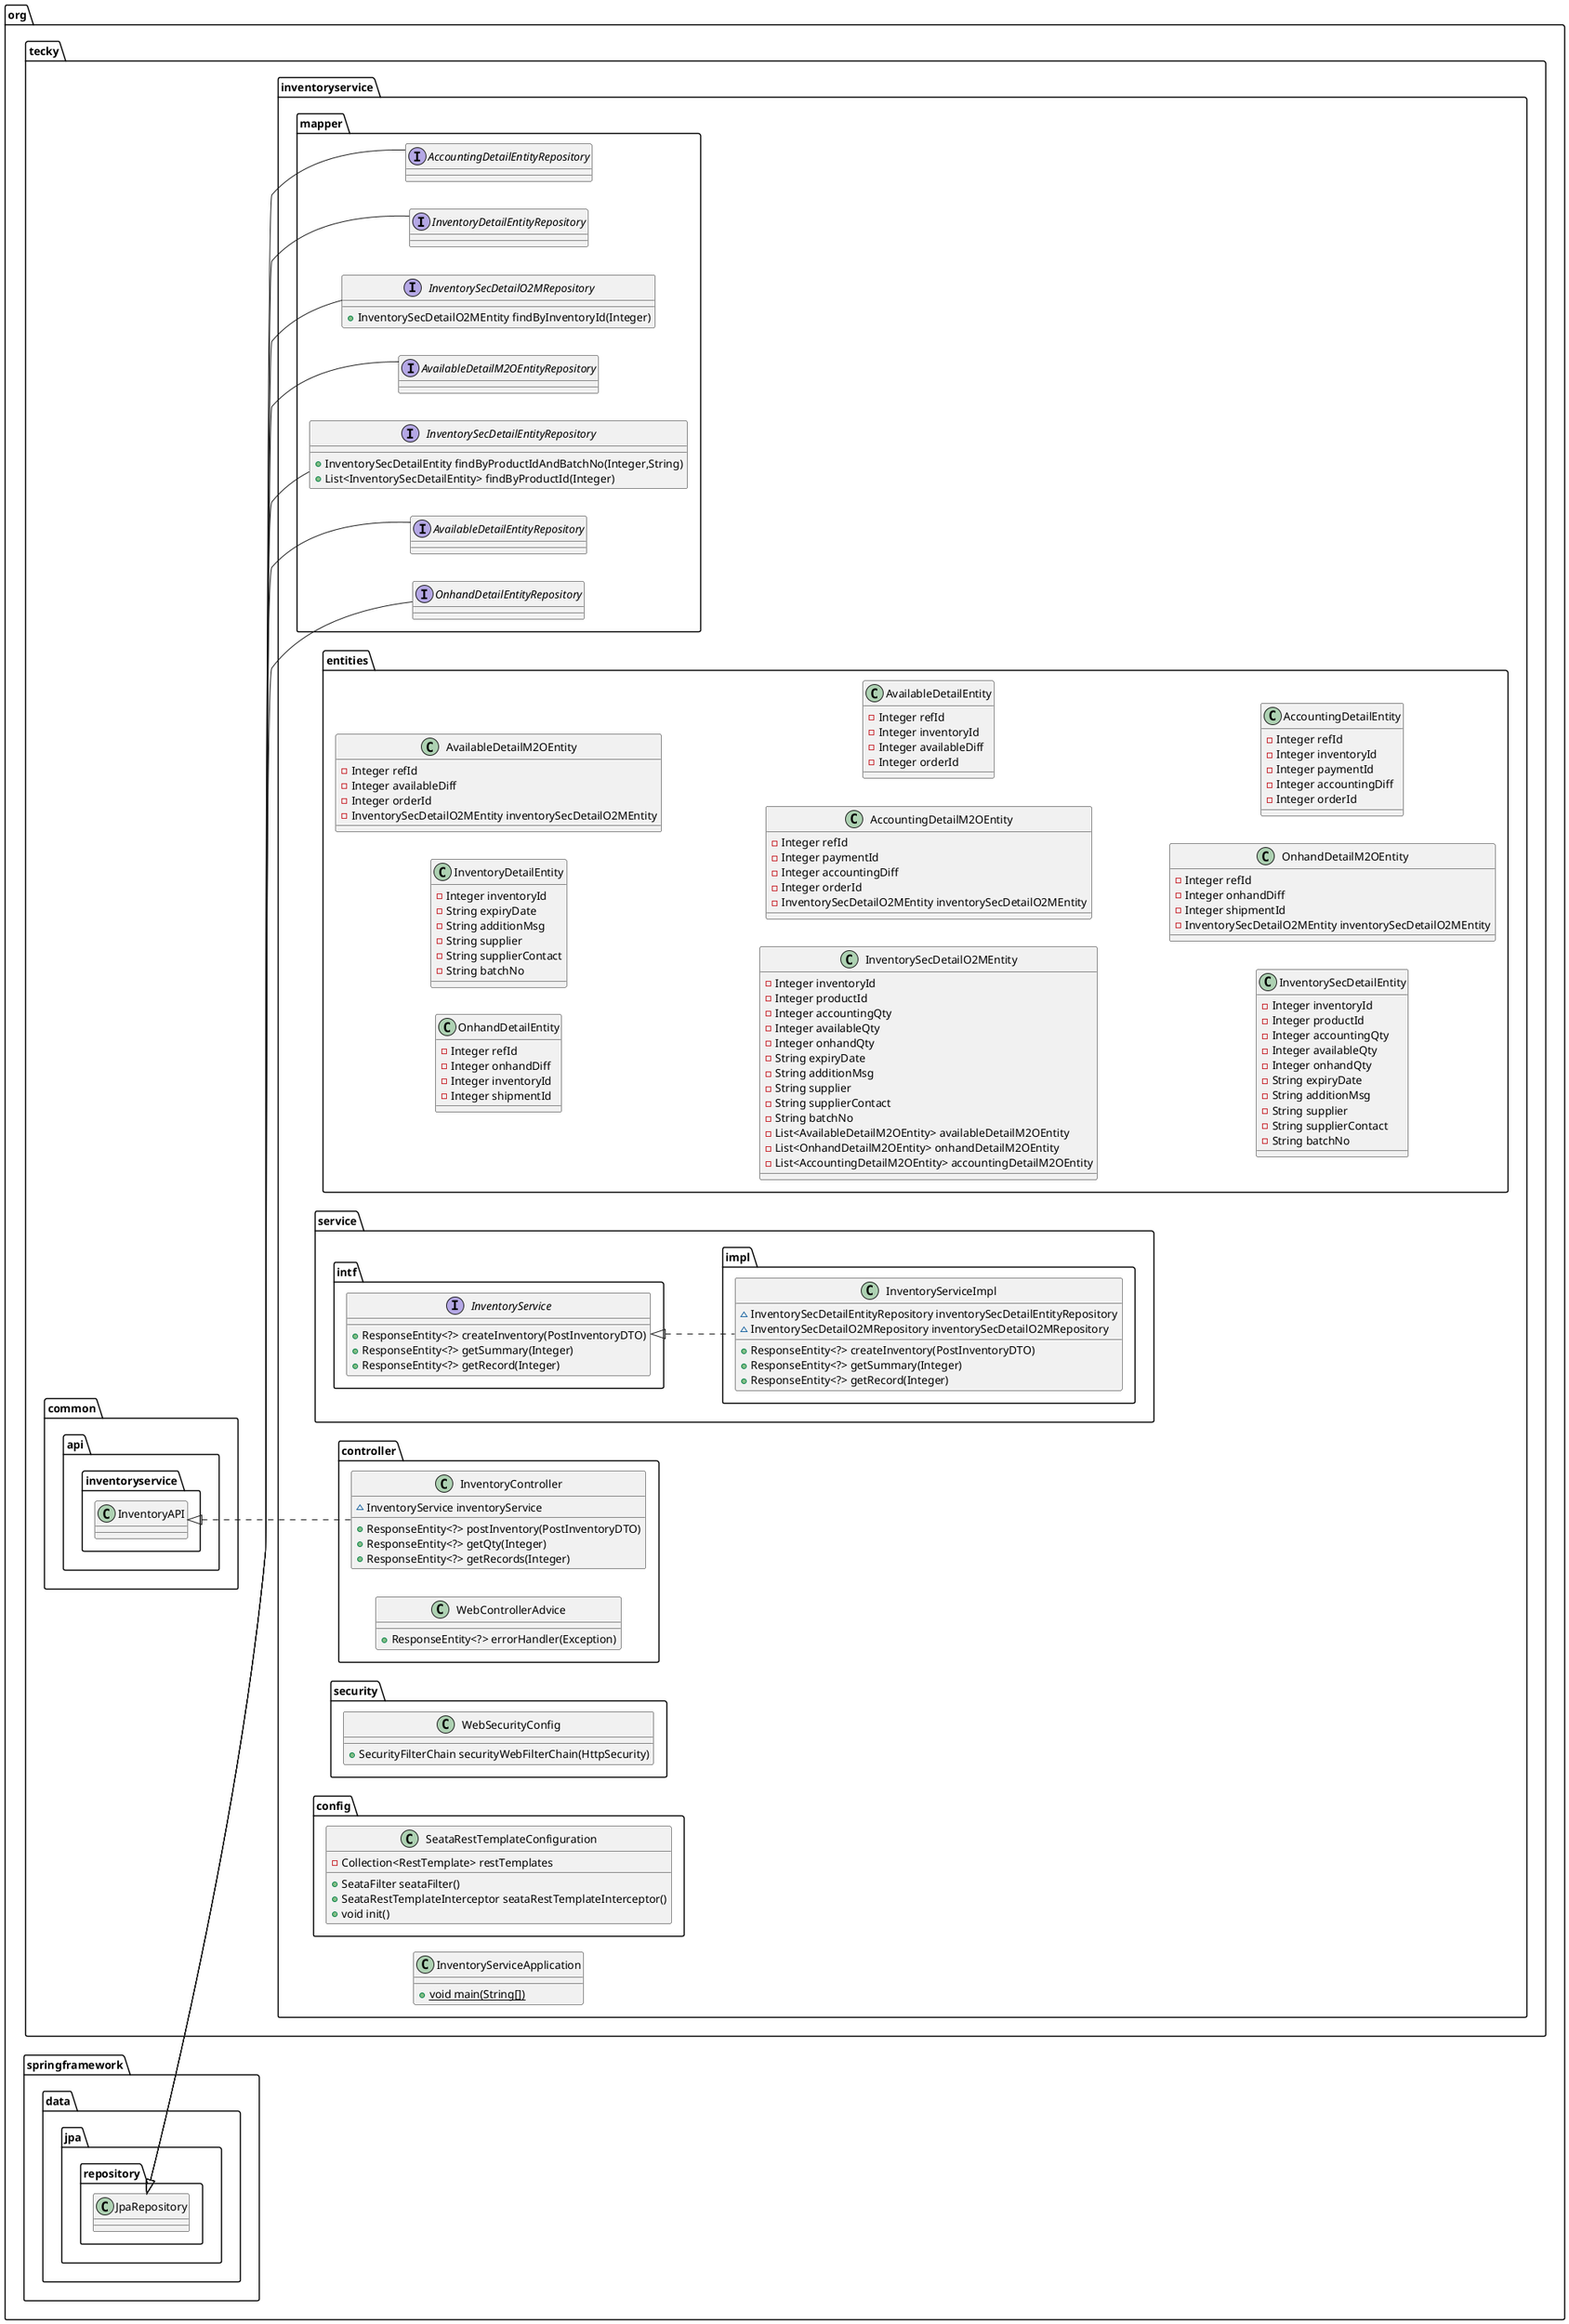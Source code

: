 @startuml
left to right direction
interface org.tecky.inventoryservice.mapper.InventorySecDetailEntityRepository {
+ InventorySecDetailEntity findByProductIdAndBatchNo(Integer,String)
+ List<InventorySecDetailEntity> findByProductId(Integer)
}
class org.tecky.inventoryservice.entities.OnhandDetailEntity {
- Integer refId
- Integer onhandDiff
- Integer inventoryId
- Integer shipmentId
}
class org.tecky.inventoryservice.entities.InventoryDetailEntity {
- Integer inventoryId
- String expiryDate
- String additionMsg
- String supplier
- String supplierContact
- String batchNo
}
class org.tecky.inventoryservice.entities.AvailableDetailM2OEntity {
- Integer refId
- Integer availableDiff
- Integer orderId
- InventorySecDetailO2MEntity inventorySecDetailO2MEntity
}
class org.tecky.inventoryservice.entities.InventorySecDetailO2MEntity {
- Integer inventoryId
- Integer productId
- Integer accountingQty
- Integer availableQty
- Integer onhandQty
- String expiryDate
- String additionMsg
- String supplier
- String supplierContact
- String batchNo
- List<AvailableDetailM2OEntity> availableDetailM2OEntity
- List<OnhandDetailM2OEntity> onhandDetailM2OEntity
- List<AccountingDetailM2OEntity> accountingDetailM2OEntity
}
class org.tecky.inventoryservice.service.impl.InventoryServiceImpl {
~ InventorySecDetailEntityRepository inventorySecDetailEntityRepository
~ InventorySecDetailO2MRepository inventorySecDetailO2MRepository
+ ResponseEntity<?> createInventory(PostInventoryDTO)
+ ResponseEntity<?> getSummary(Integer)
+ ResponseEntity<?> getRecord(Integer)
}

interface org.tecky.inventoryservice.mapper.AvailableDetailEntityRepository {
}
class org.tecky.inventoryservice.InventoryServiceApplication {
+ {static} void main(String[])
}
interface org.tecky.inventoryservice.service.intf.InventoryService {
+ ResponseEntity<?> createInventory(PostInventoryDTO)
+ ResponseEntity<?> getSummary(Integer)
+ ResponseEntity<?> getRecord(Integer)
}
class org.tecky.inventoryservice.controller.InventoryController {
~ InventoryService inventoryService
+ ResponseEntity<?> postInventory(PostInventoryDTO)
+ ResponseEntity<?> getQty(Integer)
+ ResponseEntity<?> getRecords(Integer)
}
class org.tecky.inventoryservice.entities.AccountingDetailM2OEntity {
- Integer refId
- Integer paymentId
- Integer accountingDiff
- Integer orderId
- InventorySecDetailO2MEntity inventorySecDetailO2MEntity
}
class org.tecky.inventoryservice.entities.AvailableDetailEntity {
- Integer refId
- Integer inventoryId
- Integer availableDiff
- Integer orderId
}
interface org.tecky.inventoryservice.mapper.OnhandDetailEntityRepository {
}
class org.tecky.inventoryservice.entities.InventorySecDetailEntity {
- Integer inventoryId
- Integer productId
- Integer accountingQty
- Integer availableQty
- Integer onhandQty
- String expiryDate
- String additionMsg
- String supplier
- String supplierContact
- String batchNo
}

class org.tecky.inventoryservice.security.WebSecurityConfig {
+ SecurityFilterChain securityWebFilterChain(HttpSecurity)
}
class org.tecky.inventoryservice.entities.OnhandDetailM2OEntity {
- Integer refId
- Integer onhandDiff
- Integer shipmentId
- InventorySecDetailO2MEntity inventorySecDetailO2MEntity
}
interface org.tecky.inventoryservice.mapper.AccountingDetailEntityRepository {
}
class org.tecky.inventoryservice.entities.AccountingDetailEntity {
- Integer refId
- Integer inventoryId
- Integer paymentId
- Integer accountingDiff
- Integer orderId
}
interface org.tecky.inventoryservice.mapper.InventoryDetailEntityRepository {
}
interface org.tecky.inventoryservice.mapper.InventorySecDetailO2MRepository {
+ InventorySecDetailO2MEntity findByInventoryId(Integer)
}

class org.tecky.inventoryservice.config.SeataRestTemplateConfiguration {
- Collection<RestTemplate> restTemplates
+ SeataFilter seataFilter()
+ SeataRestTemplateInterceptor seataRestTemplateInterceptor()
+ void init()
}

class org.tecky.inventoryservice.controller.WebControllerAdvice {
+ ResponseEntity<?> errorHandler(Exception)
}
interface org.tecky.inventoryservice.mapper.AvailableDetailM2OEntityRepository {
}

org.springframework.data.jpa.repository.JpaRepository <|-- org.tecky.inventoryservice.mapper.InventorySecDetailEntityRepository
org.tecky.inventoryservice.service.intf.InventoryService <|.. org.tecky.inventoryservice.service.impl.InventoryServiceImpl
org.springframework.data.jpa.repository.JpaRepository <|-- org.tecky.inventoryservice.mapper.AvailableDetailEntityRepository
org.tecky.common.api.inventoryservice.InventoryAPI <|.. org.tecky.inventoryservice.controller.InventoryController
org.springframework.data.jpa.repository.JpaRepository <|-- org.tecky.inventoryservice.mapper.OnhandDetailEntityRepository
org.springframework.data.jpa.repository.JpaRepository <|-- org.tecky.inventoryservice.mapper.AccountingDetailEntityRepository
org.springframework.data.jpa.repository.JpaRepository <|-- org.tecky.inventoryservice.mapper.InventoryDetailEntityRepository
org.springframework.data.jpa.repository.JpaRepository <|-- org.tecky.inventoryservice.mapper.InventorySecDetailO2MRepository
org.springframework.data.jpa.repository.JpaRepository <|-- org.tecky.inventoryservice.mapper.AvailableDetailM2OEntityRepository
@enduml